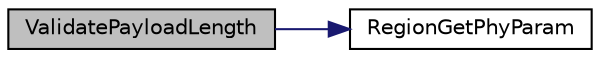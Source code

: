 digraph "ValidatePayloadLength"
{
  edge [fontname="Helvetica",fontsize="10",labelfontname="Helvetica",labelfontsize="10"];
  node [fontname="Helvetica",fontsize="10",shape=record];
  rankdir="LR";
  Node767 [label="ValidatePayloadLength",height=0.2,width=0.4,color="black", fillcolor="grey75", style="filled", fontcolor="black"];
  Node767 -> Node768 [color="midnightblue",fontsize="10",style="solid"];
  Node768 [label="RegionGetPhyParam",height=0.2,width=0.4,color="black", fillcolor="white", style="filled",URL="$group___r_e_g_i_o_n.html#gafbd084611ba512035a6cbe7f3aa5857b",tooltip="The function gets a value of a specific phy attribute. "];
}
